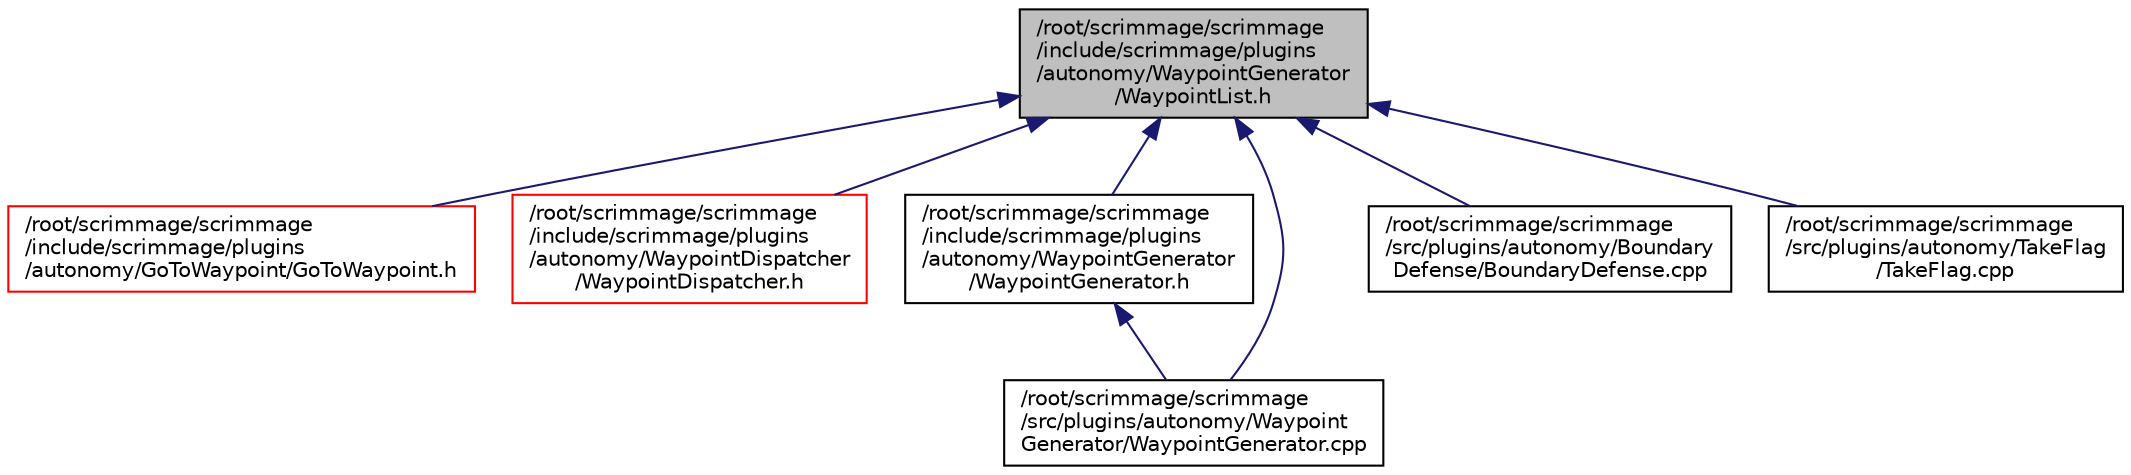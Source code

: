digraph "/root/scrimmage/scrimmage/include/scrimmage/plugins/autonomy/WaypointGenerator/WaypointList.h"
{
 // LATEX_PDF_SIZE
  edge [fontname="Helvetica",fontsize="10",labelfontname="Helvetica",labelfontsize="10"];
  node [fontname="Helvetica",fontsize="10",shape=record];
  Node1 [label="/root/scrimmage/scrimmage\l/include/scrimmage/plugins\l/autonomy/WaypointGenerator\l/WaypointList.h",height=0.2,width=0.4,color="black", fillcolor="grey75", style="filled", fontcolor="black",tooltip="Brief file description."];
  Node1 -> Node2 [dir="back",color="midnightblue",fontsize="10",style="solid",fontname="Helvetica"];
  Node2 [label="/root/scrimmage/scrimmage\l/include/scrimmage/plugins\l/autonomy/GoToWaypoint/GoToWaypoint.h",height=0.2,width=0.4,color="red", fillcolor="white", style="filled",URL="$GoToWaypoint_8h.html",tooltip="Brief file description."];
  Node1 -> Node4 [dir="back",color="midnightblue",fontsize="10",style="solid",fontname="Helvetica"];
  Node4 [label="/root/scrimmage/scrimmage\l/include/scrimmage/plugins\l/autonomy/WaypointDispatcher\l/WaypointDispatcher.h",height=0.2,width=0.4,color="red", fillcolor="white", style="filled",URL="$WaypointDispatcher_8h.html",tooltip="Brief file description."];
  Node1 -> Node6 [dir="back",color="midnightblue",fontsize="10",style="solid",fontname="Helvetica"];
  Node6 [label="/root/scrimmage/scrimmage\l/include/scrimmage/plugins\l/autonomy/WaypointGenerator\l/WaypointGenerator.h",height=0.2,width=0.4,color="black", fillcolor="white", style="filled",URL="$WaypointGenerator_8h.html",tooltip="Brief file description."];
  Node6 -> Node7 [dir="back",color="midnightblue",fontsize="10",style="solid",fontname="Helvetica"];
  Node7 [label="/root/scrimmage/scrimmage\l/src/plugins/autonomy/Waypoint\lGenerator/WaypointGenerator.cpp",height=0.2,width=0.4,color="black", fillcolor="white", style="filled",URL="$WaypointGenerator_8cpp.html",tooltip="Brief file description."];
  Node1 -> Node8 [dir="back",color="midnightblue",fontsize="10",style="solid",fontname="Helvetica"];
  Node8 [label="/root/scrimmage/scrimmage\l/src/plugins/autonomy/Boundary\lDefense/BoundaryDefense.cpp",height=0.2,width=0.4,color="black", fillcolor="white", style="filled",URL="$BoundaryDefense_8cpp.html",tooltip="Brief file description."];
  Node1 -> Node9 [dir="back",color="midnightblue",fontsize="10",style="solid",fontname="Helvetica"];
  Node9 [label="/root/scrimmage/scrimmage\l/src/plugins/autonomy/TakeFlag\l/TakeFlag.cpp",height=0.2,width=0.4,color="black", fillcolor="white", style="filled",URL="$TakeFlag_8cpp.html",tooltip="Brief file description."];
  Node1 -> Node7 [dir="back",color="midnightblue",fontsize="10",style="solid",fontname="Helvetica"];
}
